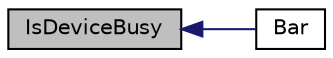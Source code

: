 digraph "IsDeviceBusy"
{
  edge [fontname="Helvetica",fontsize="10",labelfontname="Helvetica",labelfontsize="10"];
  node [fontname="Helvetica",fontsize="10",shape=record];
  rankdir="LR";
  Node1 [label="IsDeviceBusy",height=0.2,width=0.4,color="black", fillcolor="grey75", style="filled", fontcolor="black"];
  Node1 -> Node2 [dir="back",color="midnightblue",fontsize="10",style="solid",fontname="Helvetica"];
  Node2 [label="Bar",height=0.2,width=0.4,color="black", fillcolor="white", style="filled",URL="$drv_t_f_t002_8c.html#a1127c70a0c39d3340abc25a4bd159c90"];
}
